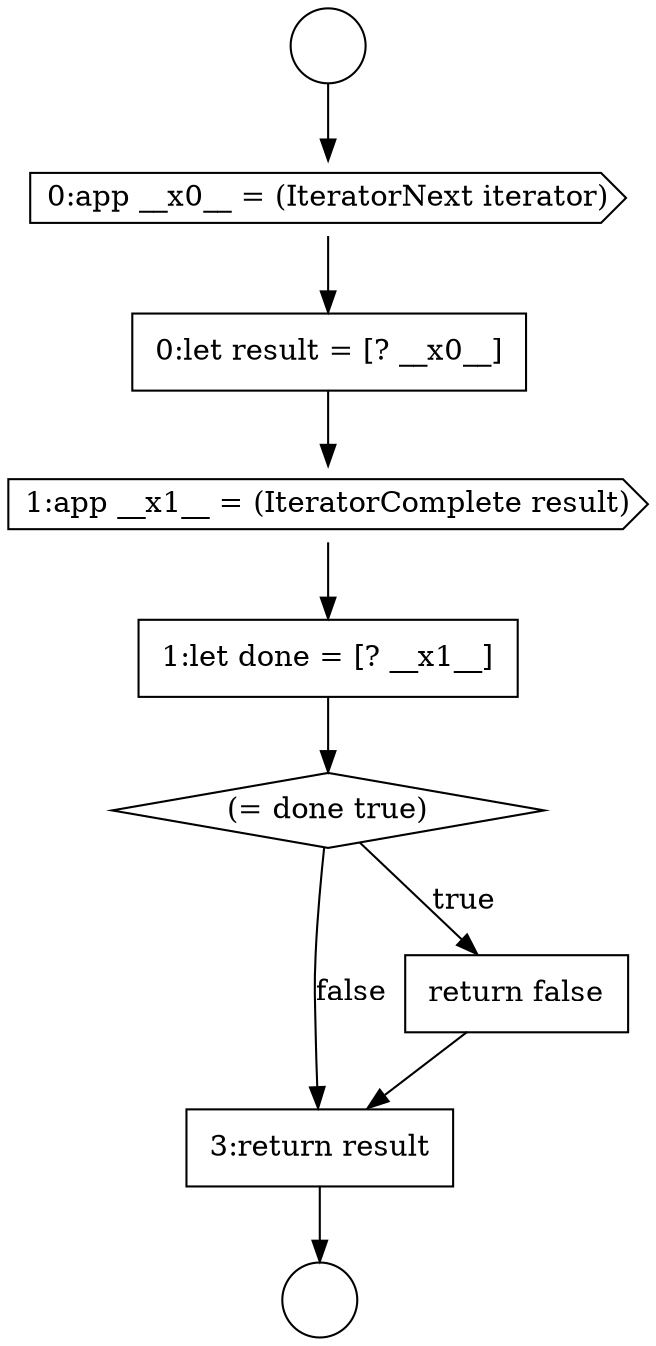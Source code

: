 digraph {
  node994 [shape=cds, label=<<font color="black">0:app __x0__ = (IteratorNext iterator)</font>> color="black" fillcolor="white" style=filled]
  node998 [shape=diamond, label=<<font color="black">(= done true)</font>> color="black" fillcolor="white" style=filled]
  node997 [shape=none, margin=0, label=<<font color="black">
    <table border="0" cellborder="1" cellspacing="0" cellpadding="10">
      <tr><td align="left">1:let done = [? __x1__]</td></tr>
    </table>
  </font>> color="black" fillcolor="white" style=filled]
  node996 [shape=cds, label=<<font color="black">1:app __x1__ = (IteratorComplete result)</font>> color="black" fillcolor="white" style=filled]
  node1000 [shape=none, margin=0, label=<<font color="black">
    <table border="0" cellborder="1" cellspacing="0" cellpadding="10">
      <tr><td align="left">3:return result</td></tr>
    </table>
  </font>> color="black" fillcolor="white" style=filled]
  node993 [shape=circle label=" " color="black" fillcolor="white" style=filled]
  node995 [shape=none, margin=0, label=<<font color="black">
    <table border="0" cellborder="1" cellspacing="0" cellpadding="10">
      <tr><td align="left">0:let result = [? __x0__]</td></tr>
    </table>
  </font>> color="black" fillcolor="white" style=filled]
  node999 [shape=none, margin=0, label=<<font color="black">
    <table border="0" cellborder="1" cellspacing="0" cellpadding="10">
      <tr><td align="left">return false</td></tr>
    </table>
  </font>> color="black" fillcolor="white" style=filled]
  node992 [shape=circle label=" " color="black" fillcolor="white" style=filled]
  node994 -> node995 [ color="black"]
  node998 -> node999 [label=<<font color="black">true</font>> color="black"]
  node998 -> node1000 [label=<<font color="black">false</font>> color="black"]
  node999 -> node1000 [ color="black"]
  node1000 -> node993 [ color="black"]
  node992 -> node994 [ color="black"]
  node997 -> node998 [ color="black"]
  node996 -> node997 [ color="black"]
  node995 -> node996 [ color="black"]
}
